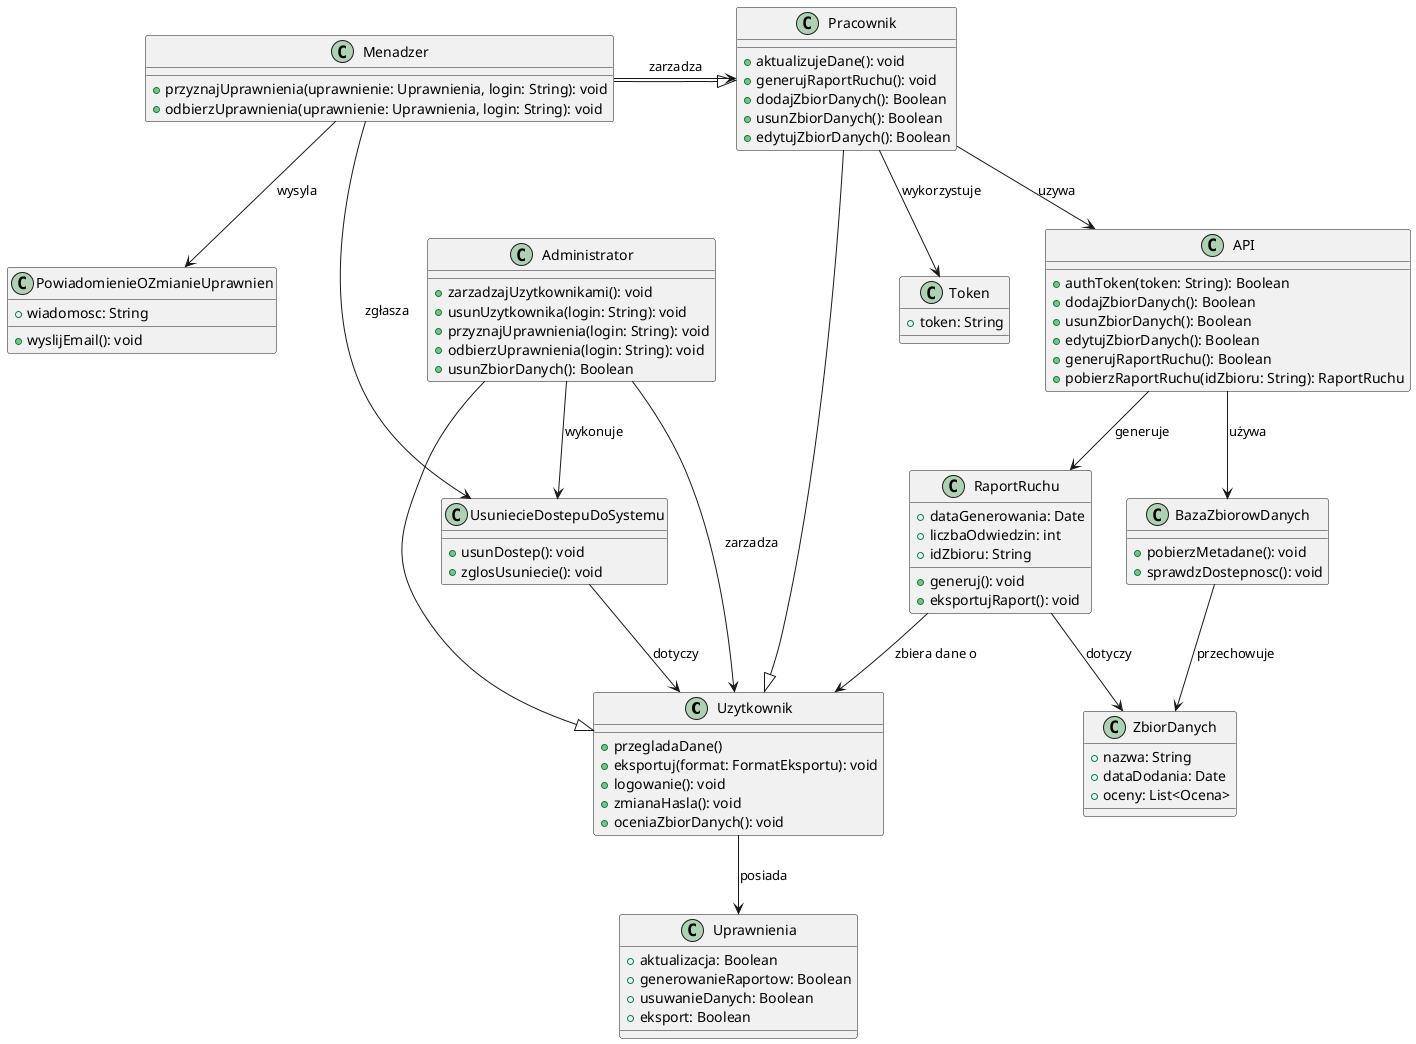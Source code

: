 @startuml

class Uzytkownik {
    +przegladaDane()
    +eksportuj(format: FormatEksportu): void
    +logowanie(): void
    +zmianaHasla(): void
    +oceniaZbiorDanych(): void
}

class Menadzer {
    +przyznajUprawnienia(uprawnienie: Uprawnienia, login: String): void
    +odbierzUprawnienia(uprawnienie: Uprawnienia, login: String): void
}

class Pracownik {
    +aktualizujeDane(): void
    +generujRaportRuchu(): void
    +dodajZbiorDanych(): Boolean
    +usunZbiorDanych(): Boolean
    +edytujZbiorDanych(): Boolean
}

class Administrator {
    +zarzadzajUzytkownikami(): void
    +usunUzytkownika(login: String): void
    +przyznajUprawnienia(login: String): void
    +odbierzUprawnienia(login: String): void
    +usunZbiorDanych(): Boolean
}

class ZbiorDanych {
    +nazwa: String
    +dataDodania: Date
    +oceny: List<Ocena>
}

class PowiadomienieOZmianieUprawnien {
    +wiadomosc: String
    +wyslijEmail(): void
}

class UsuniecieDostepuDoSystemu {
    +usunDostep(): void
    +zglosUsuniecie(): void
}

class Uprawnienia {
    +aktualizacja: Boolean
    +generowanieRaportow: Boolean
    +usuwanieDanych: Boolean
    +eksport: Boolean
}

class RaportRuchu {
    +dataGenerowania: Date
    +liczbaOdwiedzin: int
    +idZbioru: String
    +generuj(): void
    +eksportujRaport(): void
}

class Token {
    +token: String
}

class API {
    +authToken(token: String): Boolean
    +dodajZbiorDanych(): Boolean
    +usunZbiorDanych(): Boolean
    +edytujZbiorDanych(): Boolean
    +generujRaportRuchu(): Boolean
    +pobierzRaportRuchu(idZbioru: String): RaportRuchu
}

class BazaZbiorowDanych {
    +pobierzMetadane(): void
    +sprawdzDostepnosc(): void
}

Menadzer -|> Pracownik
Pracownik -|> Uzytkownik
Administrator -|> Uzytkownik

Menadzer --> Pracownik : zarzadza
Menadzer --> PowiadomienieOZmianieUprawnien : wysyla
Pracownik --> Token : wykorzystuje
Pracownik --> API : uzywa
Menadzer --> UsuniecieDostepuDoSystemu : zgłasza

Administrator --> Uzytkownik : zarzadza
Administrator --> UsuniecieDostepuDoSystemu : wykonuje

UsuniecieDostepuDoSystemu --> Uzytkownik : dotyczy
Uzytkownik --> Uprawnienia : posiada

API --> RaportRuchu : generuje
RaportRuchu --> ZbiorDanych : dotyczy
RaportRuchu --> Uzytkownik : zbiera dane o

API --> BazaZbiorowDanych : używa

BazaZbiorowDanych --> ZbiorDanych : przechowuje

@enduml
